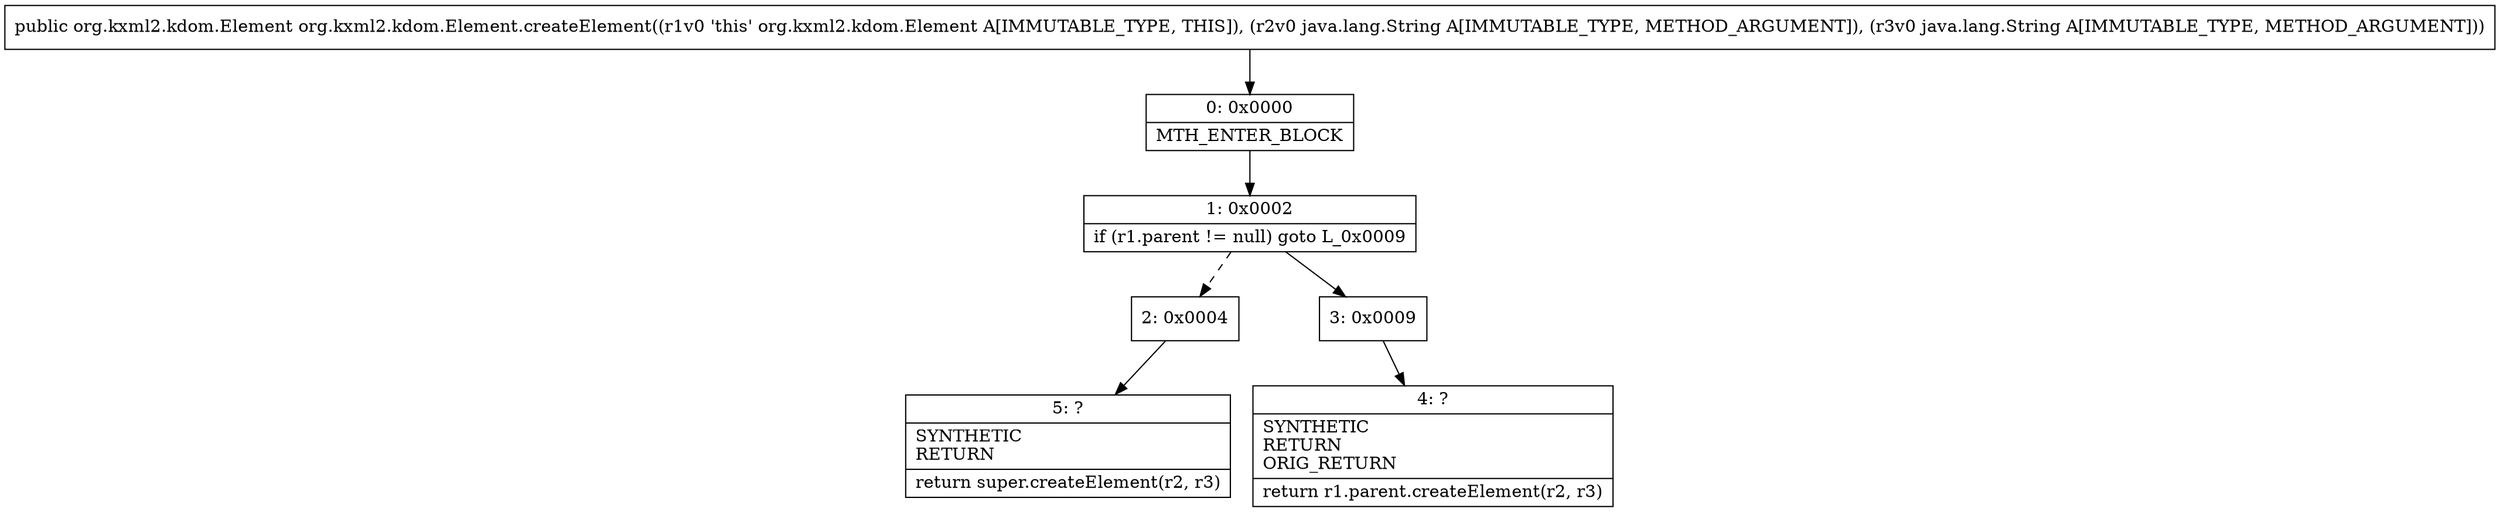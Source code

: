digraph "CFG fororg.kxml2.kdom.Element.createElement(Ljava\/lang\/String;Ljava\/lang\/String;)Lorg\/kxml2\/kdom\/Element;" {
Node_0 [shape=record,label="{0\:\ 0x0000|MTH_ENTER_BLOCK\l}"];
Node_1 [shape=record,label="{1\:\ 0x0002|if (r1.parent != null) goto L_0x0009\l}"];
Node_2 [shape=record,label="{2\:\ 0x0004}"];
Node_3 [shape=record,label="{3\:\ 0x0009}"];
Node_4 [shape=record,label="{4\:\ ?|SYNTHETIC\lRETURN\lORIG_RETURN\l|return r1.parent.createElement(r2, r3)\l}"];
Node_5 [shape=record,label="{5\:\ ?|SYNTHETIC\lRETURN\l|return super.createElement(r2, r3)\l}"];
MethodNode[shape=record,label="{public org.kxml2.kdom.Element org.kxml2.kdom.Element.createElement((r1v0 'this' org.kxml2.kdom.Element A[IMMUTABLE_TYPE, THIS]), (r2v0 java.lang.String A[IMMUTABLE_TYPE, METHOD_ARGUMENT]), (r3v0 java.lang.String A[IMMUTABLE_TYPE, METHOD_ARGUMENT])) }"];
MethodNode -> Node_0;
Node_0 -> Node_1;
Node_1 -> Node_2[style=dashed];
Node_1 -> Node_3;
Node_2 -> Node_5;
Node_3 -> Node_4;
}

